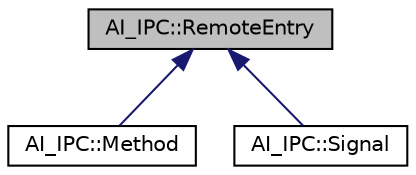 digraph "AI_IPC::RemoteEntry"
{
 // LATEX_PDF_SIZE
  edge [fontname="Helvetica",fontsize="10",labelfontname="Helvetica",labelfontsize="10"];
  node [fontname="Helvetica",fontsize="10",shape=record];
  Node1 [label="AI_IPC::RemoteEntry",height=0.2,width=0.4,color="black", fillcolor="grey75", style="filled", fontcolor="black",tooltip="Remote entry, which can be either a signal or method."];
  Node1 -> Node2 [dir="back",color="midnightblue",fontsize="10",style="solid",fontname="Helvetica"];
  Node2 [label="AI_IPC::Method",height=0.2,width=0.4,color="black", fillcolor="white", style="filled",URL="$structAI__IPC_1_1Method.html",tooltip="Method identified by a service, object, interface and method name itself."];
  Node1 -> Node3 [dir="back",color="midnightblue",fontsize="10",style="solid",fontname="Helvetica"];
  Node3 [label="AI_IPC::Signal",height=0.2,width=0.4,color="black", fillcolor="white", style="filled",URL="$structAI__IPC_1_1Signal.html",tooltip="Method identified by object, interface and signal name itself."];
}
